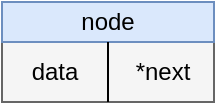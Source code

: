 <mxfile version="20.2.8" type="github">
  <diagram id="1SQF3CQomd5Ly-LOv1nc" name="第 1 页">
    <mxGraphModel dx="580" dy="396" grid="1" gridSize="10" guides="1" tooltips="1" connect="1" arrows="1" fold="1" page="1" pageScale="1" pageWidth="827" pageHeight="1169" math="0" shadow="0">
      <root>
        <mxCell id="0" />
        <mxCell id="1" parent="0" />
        <mxCell id="mFEW5ppE4ZAurcIp8kyR-1" value="" style="group" vertex="1" connectable="0" parent="1">
          <mxGeometry x="300" y="250" width="106" height="50" as="geometry" />
        </mxCell>
        <mxCell id="mFEW5ppE4ZAurcIp8kyR-2" value="" style="rounded=0;whiteSpace=wrap;html=1;fillColor=#f5f5f5;fontColor=#333333;strokeColor=#666666;" vertex="1" parent="mFEW5ppE4ZAurcIp8kyR-1">
          <mxGeometry y="20" width="106" height="30" as="geometry" />
        </mxCell>
        <mxCell id="mFEW5ppE4ZAurcIp8kyR-3" value="node" style="rounded=0;whiteSpace=wrap;html=1;fillColor=#dae8fc;strokeColor=#6c8ebf;" vertex="1" parent="mFEW5ppE4ZAurcIp8kyR-1">
          <mxGeometry width="106" height="20" as="geometry" />
        </mxCell>
        <mxCell id="mFEW5ppE4ZAurcIp8kyR-4" style="edgeStyle=orthogonalEdgeStyle;rounded=0;orthogonalLoop=1;jettySize=auto;html=1;exitX=0.5;exitY=1;exitDx=0;exitDy=0;" edge="1" parent="mFEW5ppE4ZAurcIp8kyR-1" source="mFEW5ppE4ZAurcIp8kyR-3" target="mFEW5ppE4ZAurcIp8kyR-3">
          <mxGeometry relative="1" as="geometry" />
        </mxCell>
        <mxCell id="mFEW5ppE4ZAurcIp8kyR-5" value="" style="endArrow=none;html=1;rounded=0;exitX=0.5;exitY=1;exitDx=0;exitDy=0;entryX=0.5;entryY=0;entryDx=0;entryDy=0;" edge="1" parent="mFEW5ppE4ZAurcIp8kyR-1" source="mFEW5ppE4ZAurcIp8kyR-2" target="mFEW5ppE4ZAurcIp8kyR-2">
          <mxGeometry width="50" height="50" relative="1" as="geometry">
            <mxPoint x="60" y="66.667" as="sourcePoint" />
            <mxPoint x="53" y="30" as="targetPoint" />
          </mxGeometry>
        </mxCell>
        <mxCell id="mFEW5ppE4ZAurcIp8kyR-6" value="data" style="text;html=1;resizable=0;autosize=1;align=center;verticalAlign=middle;points=[];fillColor=none;strokeColor=none;rounded=0;" vertex="1" parent="mFEW5ppE4ZAurcIp8kyR-1">
          <mxGeometry x="1" y="20" width="50" height="30" as="geometry" />
        </mxCell>
        <mxCell id="mFEW5ppE4ZAurcIp8kyR-7" value="*next" style="text;html=1;resizable=0;autosize=1;align=center;verticalAlign=middle;points=[];fillColor=none;strokeColor=none;rounded=0;" vertex="1" parent="mFEW5ppE4ZAurcIp8kyR-1">
          <mxGeometry x="55" y="20" width="50" height="30" as="geometry" />
        </mxCell>
      </root>
    </mxGraphModel>
  </diagram>
</mxfile>
